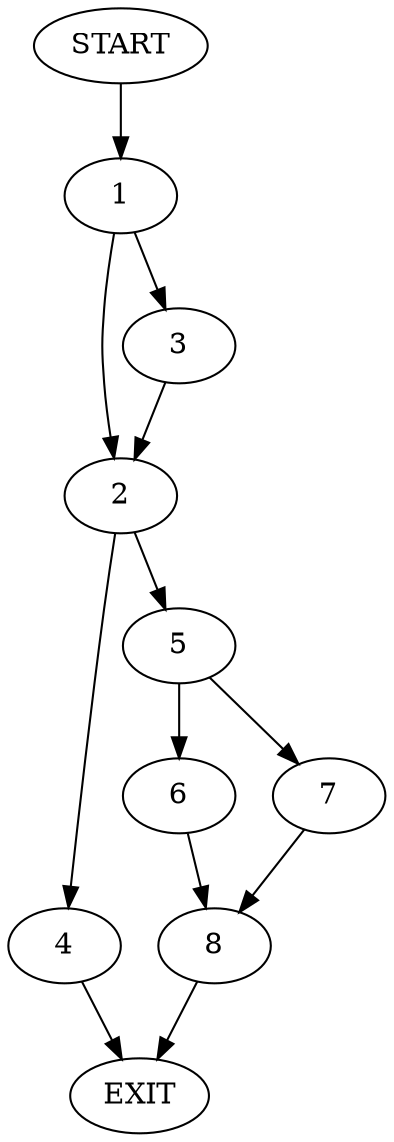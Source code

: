 digraph {
0 [label="START"]
9 [label="EXIT"]
0 -> 1
1 -> 2
1 -> 3
3 -> 2
2 -> 4
2 -> 5
4 -> 9
5 -> 6
5 -> 7
7 -> 8
6 -> 8
8 -> 9
}
